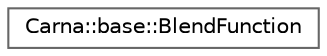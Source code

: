 digraph "Graphical Class Hierarchy"
{
 // LATEX_PDF_SIZE
  bgcolor="transparent";
  edge [fontname=Helvetica,fontsize=10,labelfontname=Helvetica,labelfontsize=10];
  node [fontname=Helvetica,fontsize=10,shape=box,height=0.2,width=0.4];
  rankdir="LR";
  Node0 [id="Node000000",label="Carna::base::BlendFunction",height=0.2,width=0.4,color="grey40", fillcolor="white", style="filled",URL="$classCarna_1_1base_1_1BlendFunction.html",tooltip="Defines how alpha blending is to be performed."];
}
